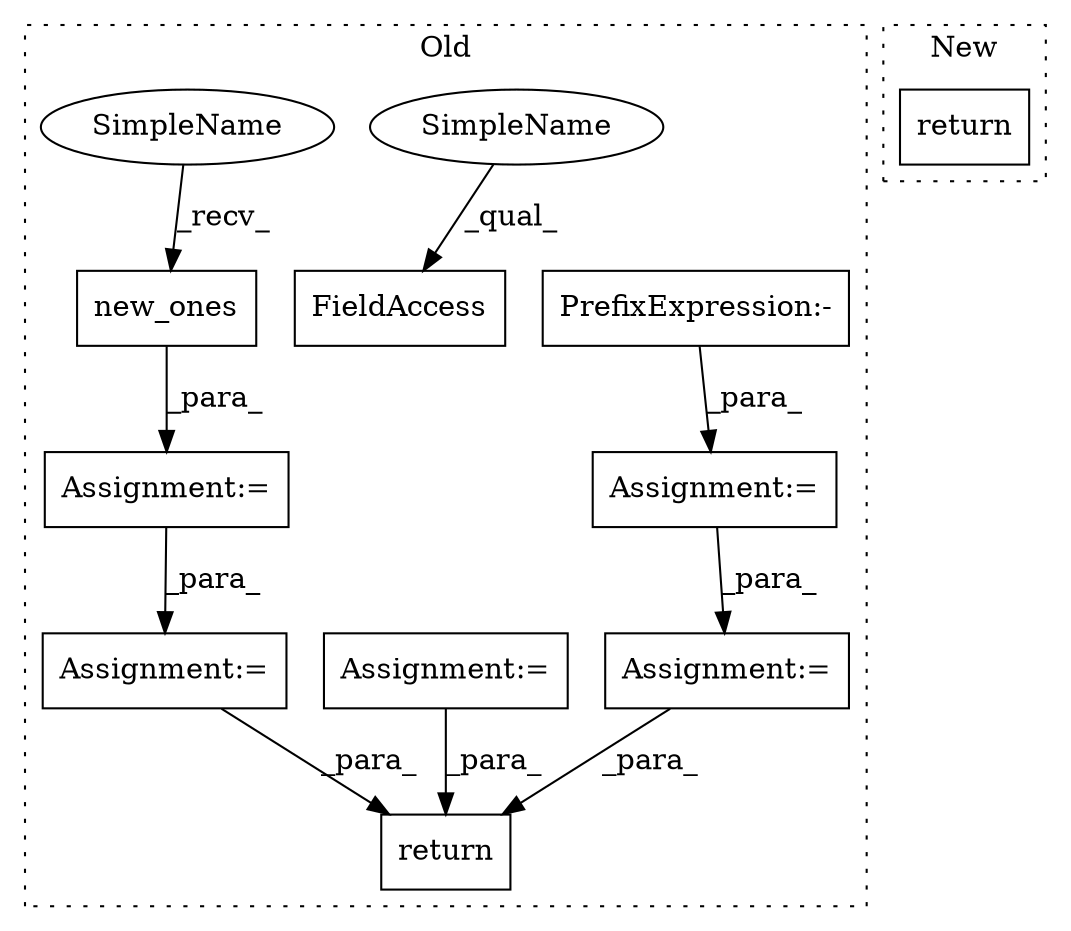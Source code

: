 digraph G {
subgraph cluster0 {
1 [label="new_ones" a="32" s="11537,11591" l="9,1" shape="box"];
3 [label="Assignment:=" a="7" s="11526" l="1" shape="box"];
4 [label="Assignment:=" a="7" s="11613" l="1" shape="box"];
5 [label="FieldAccess" a="22" s="11546" l="15" shape="box"];
6 [label="return" a="41" s="11980" l="12" shape="box"];
7 [label="PrefixExpression:-" a="38" s="11858" l="1" shape="box"];
8 [label="Assignment:=" a="7" s="11877" l="1" shape="box"];
9 [label="Assignment:=" a="7" s="11838" l="1" shape="box"];
10 [label="Assignment:=" a="7" s="11963" l="1" shape="box"];
11 [label="SimpleName" a="42" s="11546" l="9" shape="ellipse"];
12 [label="SimpleName" a="42" s="11527" l="9" shape="ellipse"];
label = "Old";
style="dotted";
}
subgraph cluster1 {
2 [label="return" a="41" s="11042" l="12" shape="box"];
label = "New";
style="dotted";
}
1 -> 3 [label="_para_"];
3 -> 4 [label="_para_"];
4 -> 6 [label="_para_"];
7 -> 9 [label="_para_"];
8 -> 6 [label="_para_"];
9 -> 8 [label="_para_"];
10 -> 6 [label="_para_"];
11 -> 5 [label="_qual_"];
12 -> 1 [label="_recv_"];
}